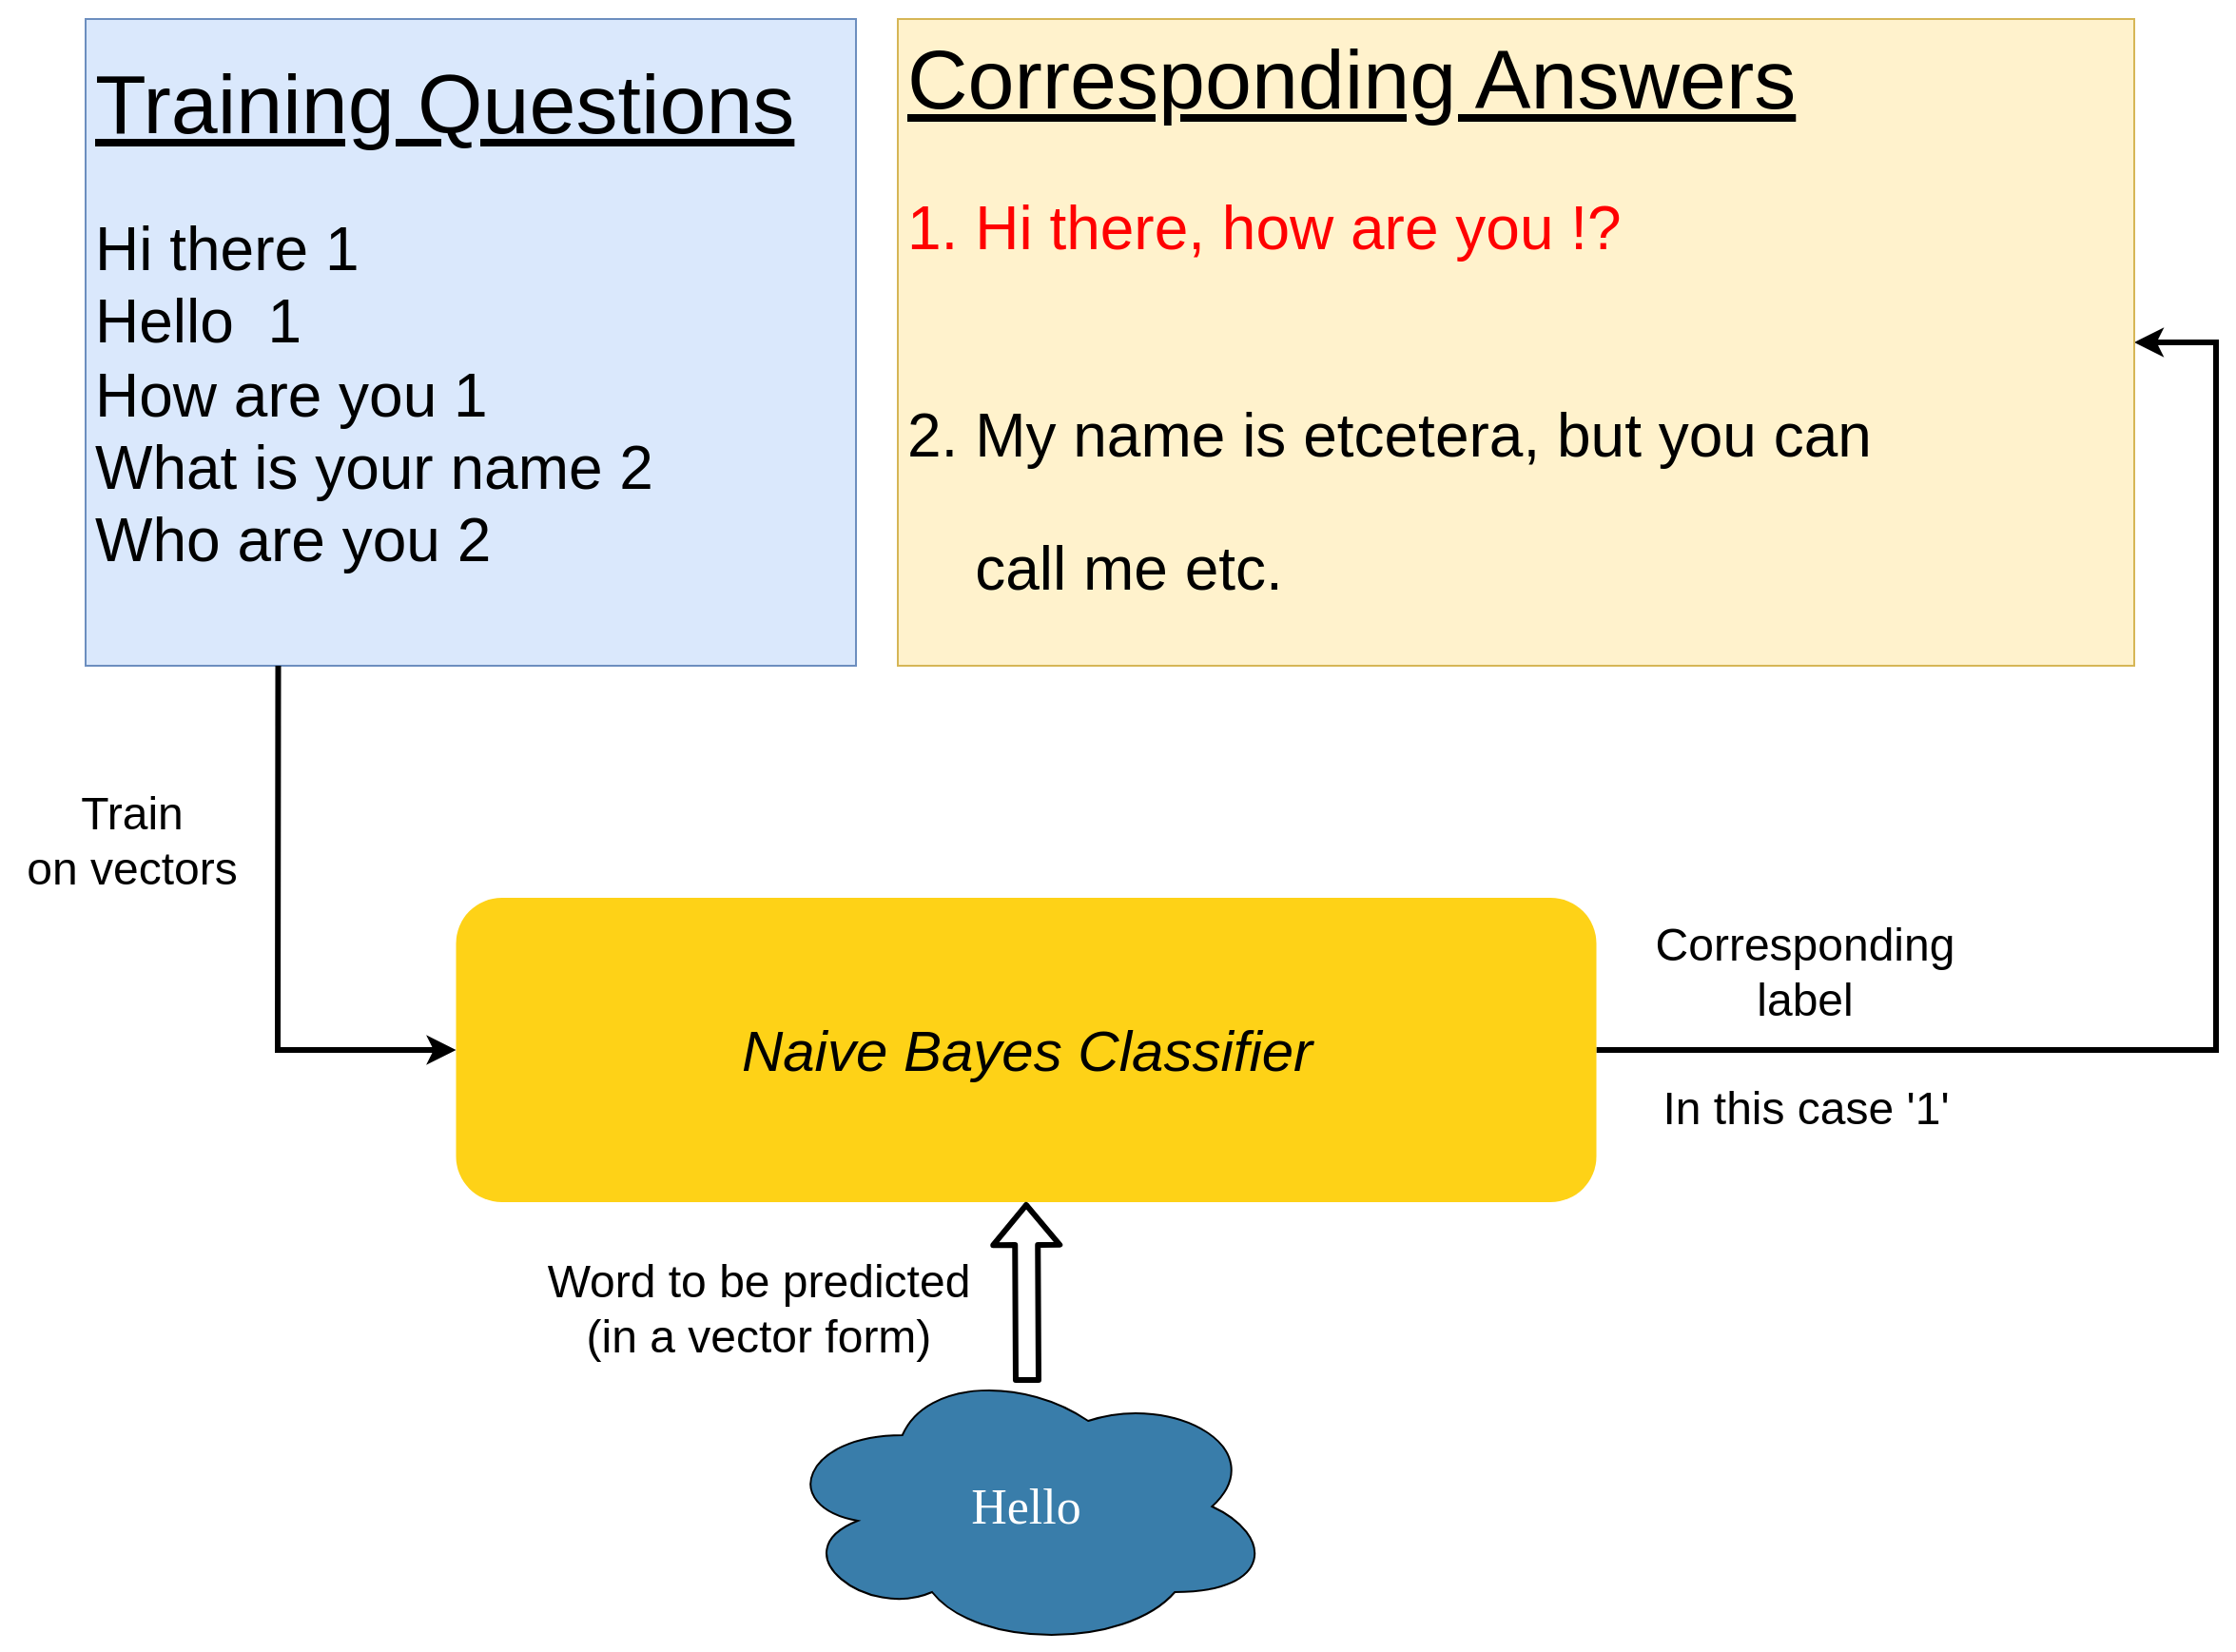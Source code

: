 <mxfile version="13.0.5" type="device"><diagram name="Page-1" id="12e1b939-464a-85fe-373e-61e167be1490"><mxGraphModel dx="1447" dy="750" grid="0" gridSize="10" guides="1" tooltips="1" connect="1" arrows="1" fold="1" page="1" pageScale="1.5" pageWidth="1169" pageHeight="826" background="#ffffff" math="0" shadow="0"><root><mxCell id="0"/><mxCell id="1" parent="0"/><mxCell id="8_Jp491pnWtlptGocIAf-31" value="" style="edgeStyle=none;rounded=0;orthogonalLoop=1;jettySize=auto;html=1;startArrow=none;startFill=0;endArrow=classic;endFill=1;strokeColor=#000000;strokeWidth=3;exitX=0.5;exitY=0;exitDx=0;exitDy=0;entryX=1;entryY=0.5;entryDx=0;entryDy=0;" edge="1" parent="1" source="60da8b9f42644d3a-2" target="8_Jp491pnWtlptGocIAf-14"><mxGeometry relative="1" as="geometry"><mxPoint x="1355" y="885" as="targetPoint"/><Array as="points"><mxPoint x="1450" y="885"/><mxPoint x="1450" y="513"/></Array></mxGeometry></mxCell><mxCell id="60da8b9f42644d3a-2" value="&lt;font size=&quot;1&quot;&gt;&lt;i&gt;&lt;span style=&quot;font-size: 30px&quot;&gt;Naive Bayes Classifier&lt;/span&gt;&lt;/i&gt;&lt;/font&gt;" style="whiteSpace=wrap;html=1;rounded=1;shadow=0;strokeWidth=8;fontSize=20;align=center;fillColor=#FED217;strokeColor=none;direction=south;" parent="1" vertex="1"><mxGeometry x="524.75" y="805" width="599.5" height="160" as="geometry"/></mxCell><mxCell id="8_Jp491pnWtlptGocIAf-2" value="&lt;span style=&quot;color: rgb(255 , 255 , 255) ; font-family: &amp;#34;times new roman&amp;#34; ; font-size: 26px&quot;&gt;Hello&lt;/span&gt;" style="ellipse;shape=cloud;whiteSpace=wrap;html=1;fillColor=#397DAA;perimeterSpacing=1;" vertex="1" parent="1"><mxGeometry x="694.25" y="1050" width="260.5" height="150" as="geometry"/></mxCell><mxCell id="8_Jp491pnWtlptGocIAf-12" value="&lt;h1 style=&quot;font-size: 44px&quot;&gt;&lt;u style=&quot;font-weight: normal&quot;&gt;Training Questions&lt;/u&gt;&lt;/h1&gt;&lt;div style=&quot;font-size: 32px&quot;&gt;&lt;span style=&quot;font-weight: normal&quot;&gt;Hi there 1&lt;/span&gt;&lt;/div&gt;&lt;div style=&quot;font-size: 32px&quot;&gt;&lt;span style=&quot;font-weight: normal&quot;&gt;Hello&amp;nbsp; 1&lt;/span&gt;&lt;/div&gt;&lt;div style=&quot;font-size: 32px&quot;&gt;&lt;span style=&quot;font-weight: normal&quot;&gt;How are you 1&lt;/span&gt;&lt;/div&gt;&lt;div style=&quot;font-size: 32px&quot;&gt;&lt;span style=&quot;font-weight: normal&quot;&gt;What is your name 2&lt;/span&gt;&lt;/div&gt;&lt;div style=&quot;font-size: 32px&quot;&gt;&lt;span style=&quot;font-weight: normal&quot;&gt;Who are you 2&lt;/span&gt;&lt;/div&gt;" style="text;html=1;strokeColor=#6c8ebf;fillColor=#dae8fc;spacing=5;spacingTop=-20;whiteSpace=wrap;overflow=hidden;rounded=0;align=left;" vertex="1" parent="1"><mxGeometry x="330" y="343" width="405" height="340" as="geometry"/></mxCell><mxCell id="8_Jp491pnWtlptGocIAf-14" value="&lt;h1&gt;&lt;span style=&quot;font-weight: normal ; font-size: 44px&quot;&gt;&lt;u&gt;Corresponding Answers&lt;/u&gt;&lt;/span&gt;&lt;/h1&gt;&lt;h1 style=&quot;font-size: 32px&quot;&gt;&lt;pre class=&quot;graf graf--pre&quot;&gt;&lt;font face=&quot;Helvetica&quot; style=&quot;font-weight: normal&quot; color=&quot;#ff0000&quot;&gt;1. Hi there, how are you !?&lt;/font&gt;&lt;/pre&gt;&lt;pre class=&quot;graf graf--pre&quot;&gt;&lt;font face=&quot;Helvetica&quot; style=&quot;font-weight: normal&quot;&gt;&lt;br&gt;2. My name is etcetera, but you can &lt;/font&gt;&lt;/pre&gt;&lt;pre class=&quot;graf graf--pre&quot;&gt;&lt;font face=&quot;Helvetica&quot; style=&quot;font-weight: normal&quot;&gt;    call me etc.&lt;/font&gt;&lt;/pre&gt;&lt;/h1&gt;" style="text;html=1;strokeColor=#d6b656;fillColor=#fff2cc;spacing=5;spacingTop=-20;whiteSpace=wrap;overflow=hidden;rounded=0;" vertex="1" parent="1"><mxGeometry x="757" y="343" width="650" height="340" as="geometry"/></mxCell><mxCell id="8_Jp491pnWtlptGocIAf-25" value="" style="endArrow=classic;html=1;strokeColor=#000000;strokeWidth=3;exitX=0.25;exitY=1;exitDx=0;exitDy=0;entryX=0.5;entryY=1;entryDx=0;entryDy=0;rounded=0;" edge="1" parent="1" source="8_Jp491pnWtlptGocIAf-12" target="60da8b9f42644d3a-2"><mxGeometry width="50" height="50" relative="1" as="geometry"><mxPoint x="841" y="852" as="sourcePoint"/><mxPoint x="891" y="802" as="targetPoint"/><Array as="points"><mxPoint x="431" y="885"/></Array></mxGeometry></mxCell><mxCell id="8_Jp491pnWtlptGocIAf-27" value="&lt;font style=&quot;font-size: 24px&quot;&gt;Train&lt;br&gt;on vectors&lt;br&gt;&lt;/font&gt;" style="text;html=1;strokeColor=none;fillColor=none;align=center;verticalAlign=middle;whiteSpace=wrap;rounded=0;" vertex="1" parent="1"><mxGeometry x="285" y="740" width="139" height="70" as="geometry"/></mxCell><mxCell id="8_Jp491pnWtlptGocIAf-29" value="&lt;font style=&quot;font-size: 24px&quot;&gt;Word to be predicted &lt;br&gt;(in a vector form)&lt;/font&gt;" style="text;html=1;strokeColor=none;fillColor=none;align=center;verticalAlign=middle;whiteSpace=wrap;rounded=0;" vertex="1" parent="1"><mxGeometry x="530" y="980" width="308" height="82" as="geometry"/></mxCell><mxCell id="8_Jp491pnWtlptGocIAf-32" value="&lt;font style=&quot;font-size: 24px&quot;&gt;Corresponding label&lt;/font&gt;" style="text;html=1;strokeColor=none;fillColor=none;align=center;verticalAlign=middle;whiteSpace=wrap;rounded=0;" vertex="1" parent="1"><mxGeometry x="1145" y="818" width="178" height="52" as="geometry"/></mxCell><mxCell id="8_Jp491pnWtlptGocIAf-33" value="&lt;font style=&quot;font-size: 24px&quot;&gt;In this case '1'&lt;/font&gt;" style="text;html=1;align=center;verticalAlign=middle;resizable=0;points=[];autosize=1;" vertex="1" parent="1"><mxGeometry x="1153.5" y="905" width="161" height="22" as="geometry"/></mxCell><mxCell id="8_Jp491pnWtlptGocIAf-36" value="" style="shape=flexArrow;endArrow=classic;html=1;strokeColor=#000000;strokeWidth=3;entryX=1;entryY=0.5;entryDx=0;entryDy=0;" edge="1" parent="1" target="60da8b9f42644d3a-2"><mxGeometry width="50" height="50" relative="1" as="geometry"><mxPoint x="825" y="1060" as="sourcePoint"/><mxPoint x="840" y="990" as="targetPoint"/></mxGeometry></mxCell></root></mxGraphModel></diagram></mxfile>